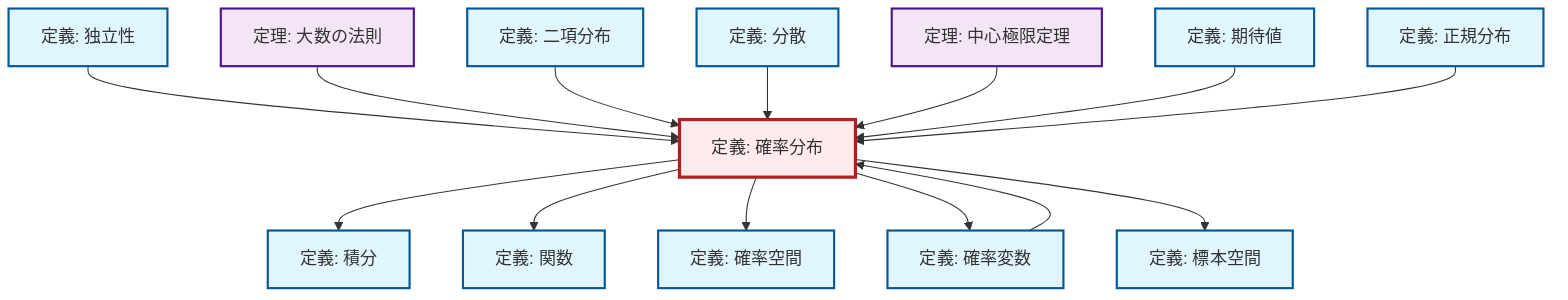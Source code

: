 graph TD
    classDef definition fill:#e1f5fe,stroke:#01579b,stroke-width:2px
    classDef theorem fill:#f3e5f5,stroke:#4a148c,stroke-width:2px
    classDef axiom fill:#fff3e0,stroke:#e65100,stroke-width:2px
    classDef example fill:#e8f5e9,stroke:#1b5e20,stroke-width:2px
    classDef current fill:#ffebee,stroke:#b71c1c,stroke-width:3px
    def-normal-distribution["定義: 正規分布"]:::definition
    def-binomial-distribution["定義: 二項分布"]:::definition
    def-function["定義: 関数"]:::definition
    thm-central-limit["定理: 中心極限定理"]:::theorem
    thm-law-of-large-numbers["定理: 大数の法則"]:::theorem
    def-probability-distribution["定義: 確率分布"]:::definition
    def-random-variable["定義: 確率変数"]:::definition
    def-variance["定義: 分散"]:::definition
    def-integral["定義: 積分"]:::definition
    def-sample-space["定義: 標本空間"]:::definition
    def-independence["定義: 独立性"]:::definition
    def-probability-space["定義: 確率空間"]:::definition
    def-expectation["定義: 期待値"]:::definition
    def-independence --> def-probability-distribution
    thm-law-of-large-numbers --> def-probability-distribution
    def-binomial-distribution --> def-probability-distribution
    def-probability-distribution --> def-integral
    def-variance --> def-probability-distribution
    thm-central-limit --> def-probability-distribution
    def-probability-distribution --> def-function
    def-random-variable --> def-probability-distribution
    def-expectation --> def-probability-distribution
    def-probability-distribution --> def-probability-space
    def-probability-distribution --> def-random-variable
    def-probability-distribution --> def-sample-space
    def-normal-distribution --> def-probability-distribution
    class def-probability-distribution current